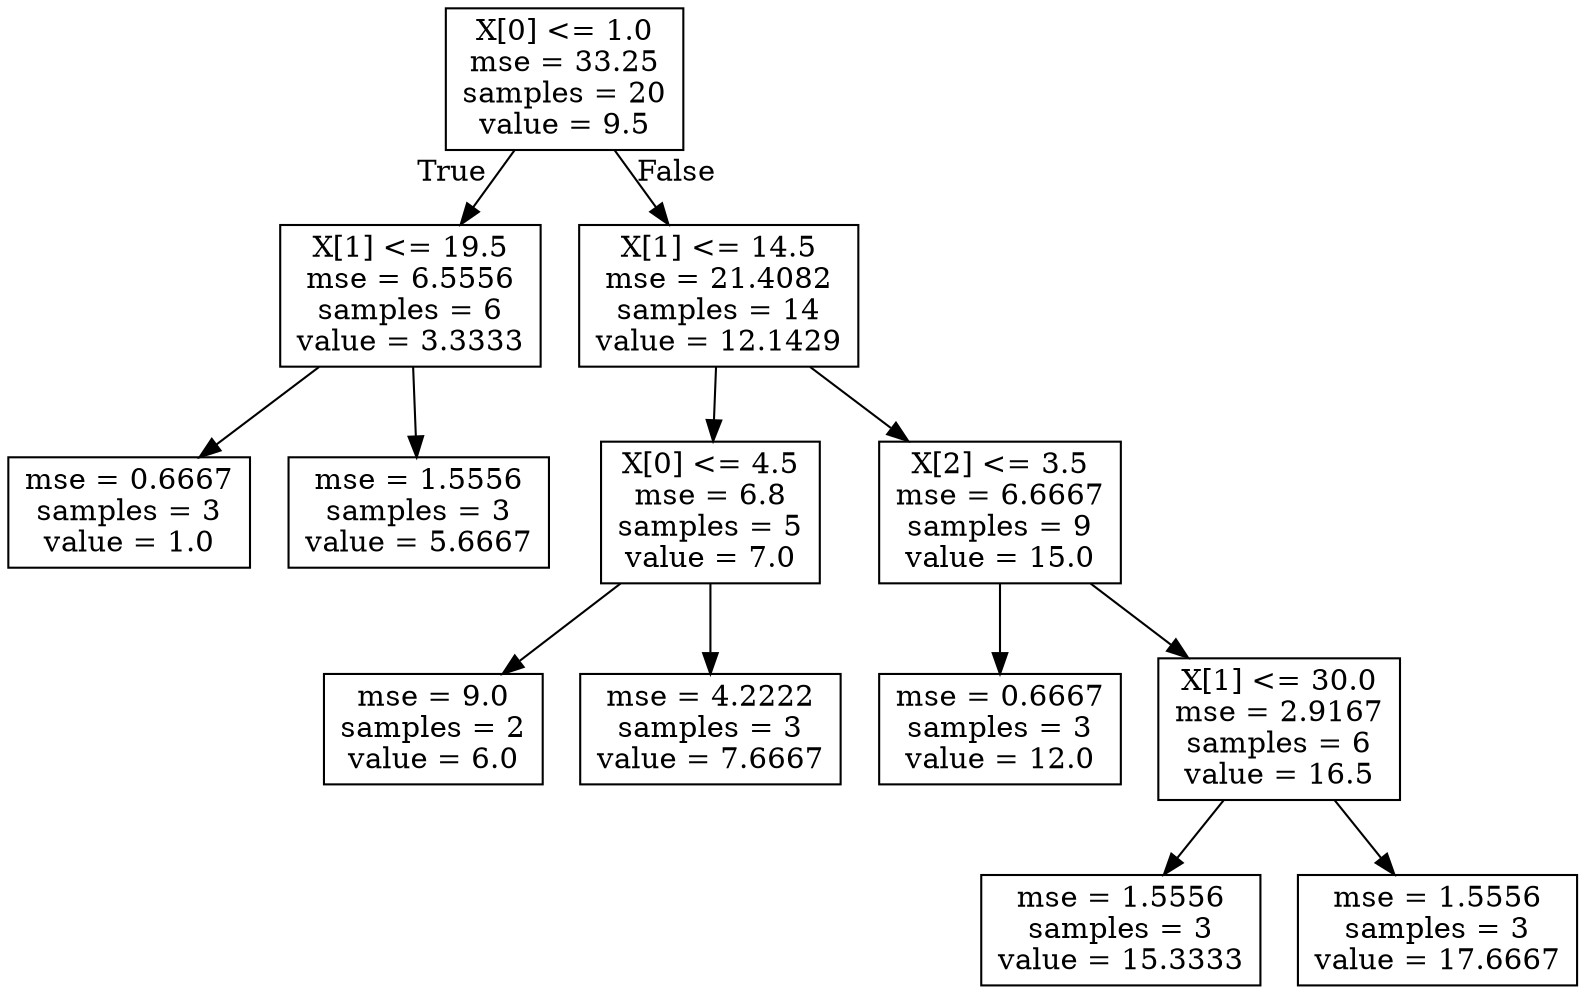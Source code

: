 digraph Tree {
node [shape=box] ;
0 [label="X[0] <= 1.0\nmse = 33.25\nsamples = 20\nvalue = 9.5"] ;
1 [label="X[1] <= 19.5\nmse = 6.5556\nsamples = 6\nvalue = 3.3333"] ;
0 -> 1 [labeldistance=2.5, labelangle=45, headlabel="True"] ;
2 [label="mse = 0.6667\nsamples = 3\nvalue = 1.0"] ;
1 -> 2 ;
3 [label="mse = 1.5556\nsamples = 3\nvalue = 5.6667"] ;
1 -> 3 ;
4 [label="X[1] <= 14.5\nmse = 21.4082\nsamples = 14\nvalue = 12.1429"] ;
0 -> 4 [labeldistance=2.5, labelangle=-45, headlabel="False"] ;
5 [label="X[0] <= 4.5\nmse = 6.8\nsamples = 5\nvalue = 7.0"] ;
4 -> 5 ;
6 [label="mse = 9.0\nsamples = 2\nvalue = 6.0"] ;
5 -> 6 ;
7 [label="mse = 4.2222\nsamples = 3\nvalue = 7.6667"] ;
5 -> 7 ;
8 [label="X[2] <= 3.5\nmse = 6.6667\nsamples = 9\nvalue = 15.0"] ;
4 -> 8 ;
9 [label="mse = 0.6667\nsamples = 3\nvalue = 12.0"] ;
8 -> 9 ;
10 [label="X[1] <= 30.0\nmse = 2.9167\nsamples = 6\nvalue = 16.5"] ;
8 -> 10 ;
11 [label="mse = 1.5556\nsamples = 3\nvalue = 15.3333"] ;
10 -> 11 ;
12 [label="mse = 1.5556\nsamples = 3\nvalue = 17.6667"] ;
10 -> 12 ;
}